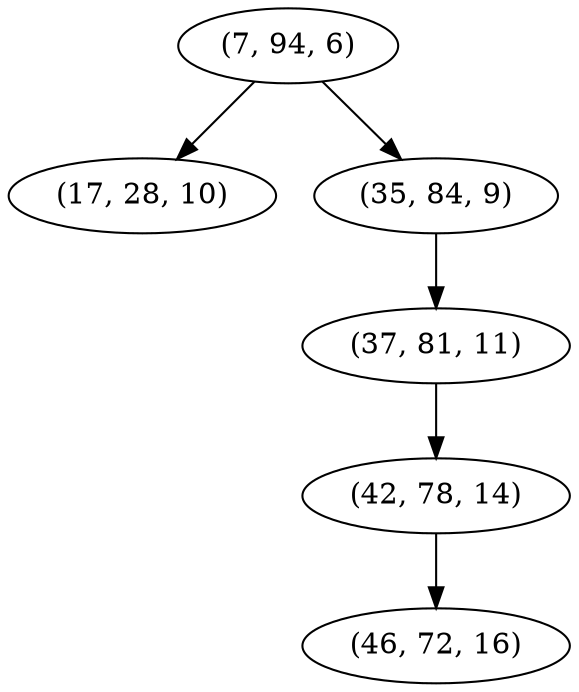 digraph tree {
    "(7, 94, 6)";
    "(17, 28, 10)";
    "(35, 84, 9)";
    "(37, 81, 11)";
    "(42, 78, 14)";
    "(46, 72, 16)";
    "(7, 94, 6)" -> "(17, 28, 10)";
    "(7, 94, 6)" -> "(35, 84, 9)";
    "(35, 84, 9)" -> "(37, 81, 11)";
    "(37, 81, 11)" -> "(42, 78, 14)";
    "(42, 78, 14)" -> "(46, 72, 16)";
}

